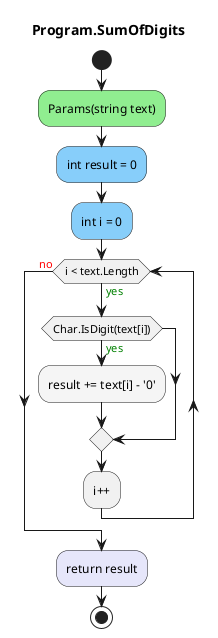 @startuml Program.SumOfDigits
title Program.SumOfDigits
start
#LightGreen:Params(string text);
#LightSkyBlue:int result = 0;
#LightSkyBlue:int i = 0;
while (i < text.Length) is (<color:green>yes)
        if (Char.IsDigit(text[i])) then (<color:green>yes)
                #WhiteSmoke:result += text[i] - '0';
        endif
:i++;
endwhile (<color:red>no)
#Lavender:return result;
stop
@enduml
